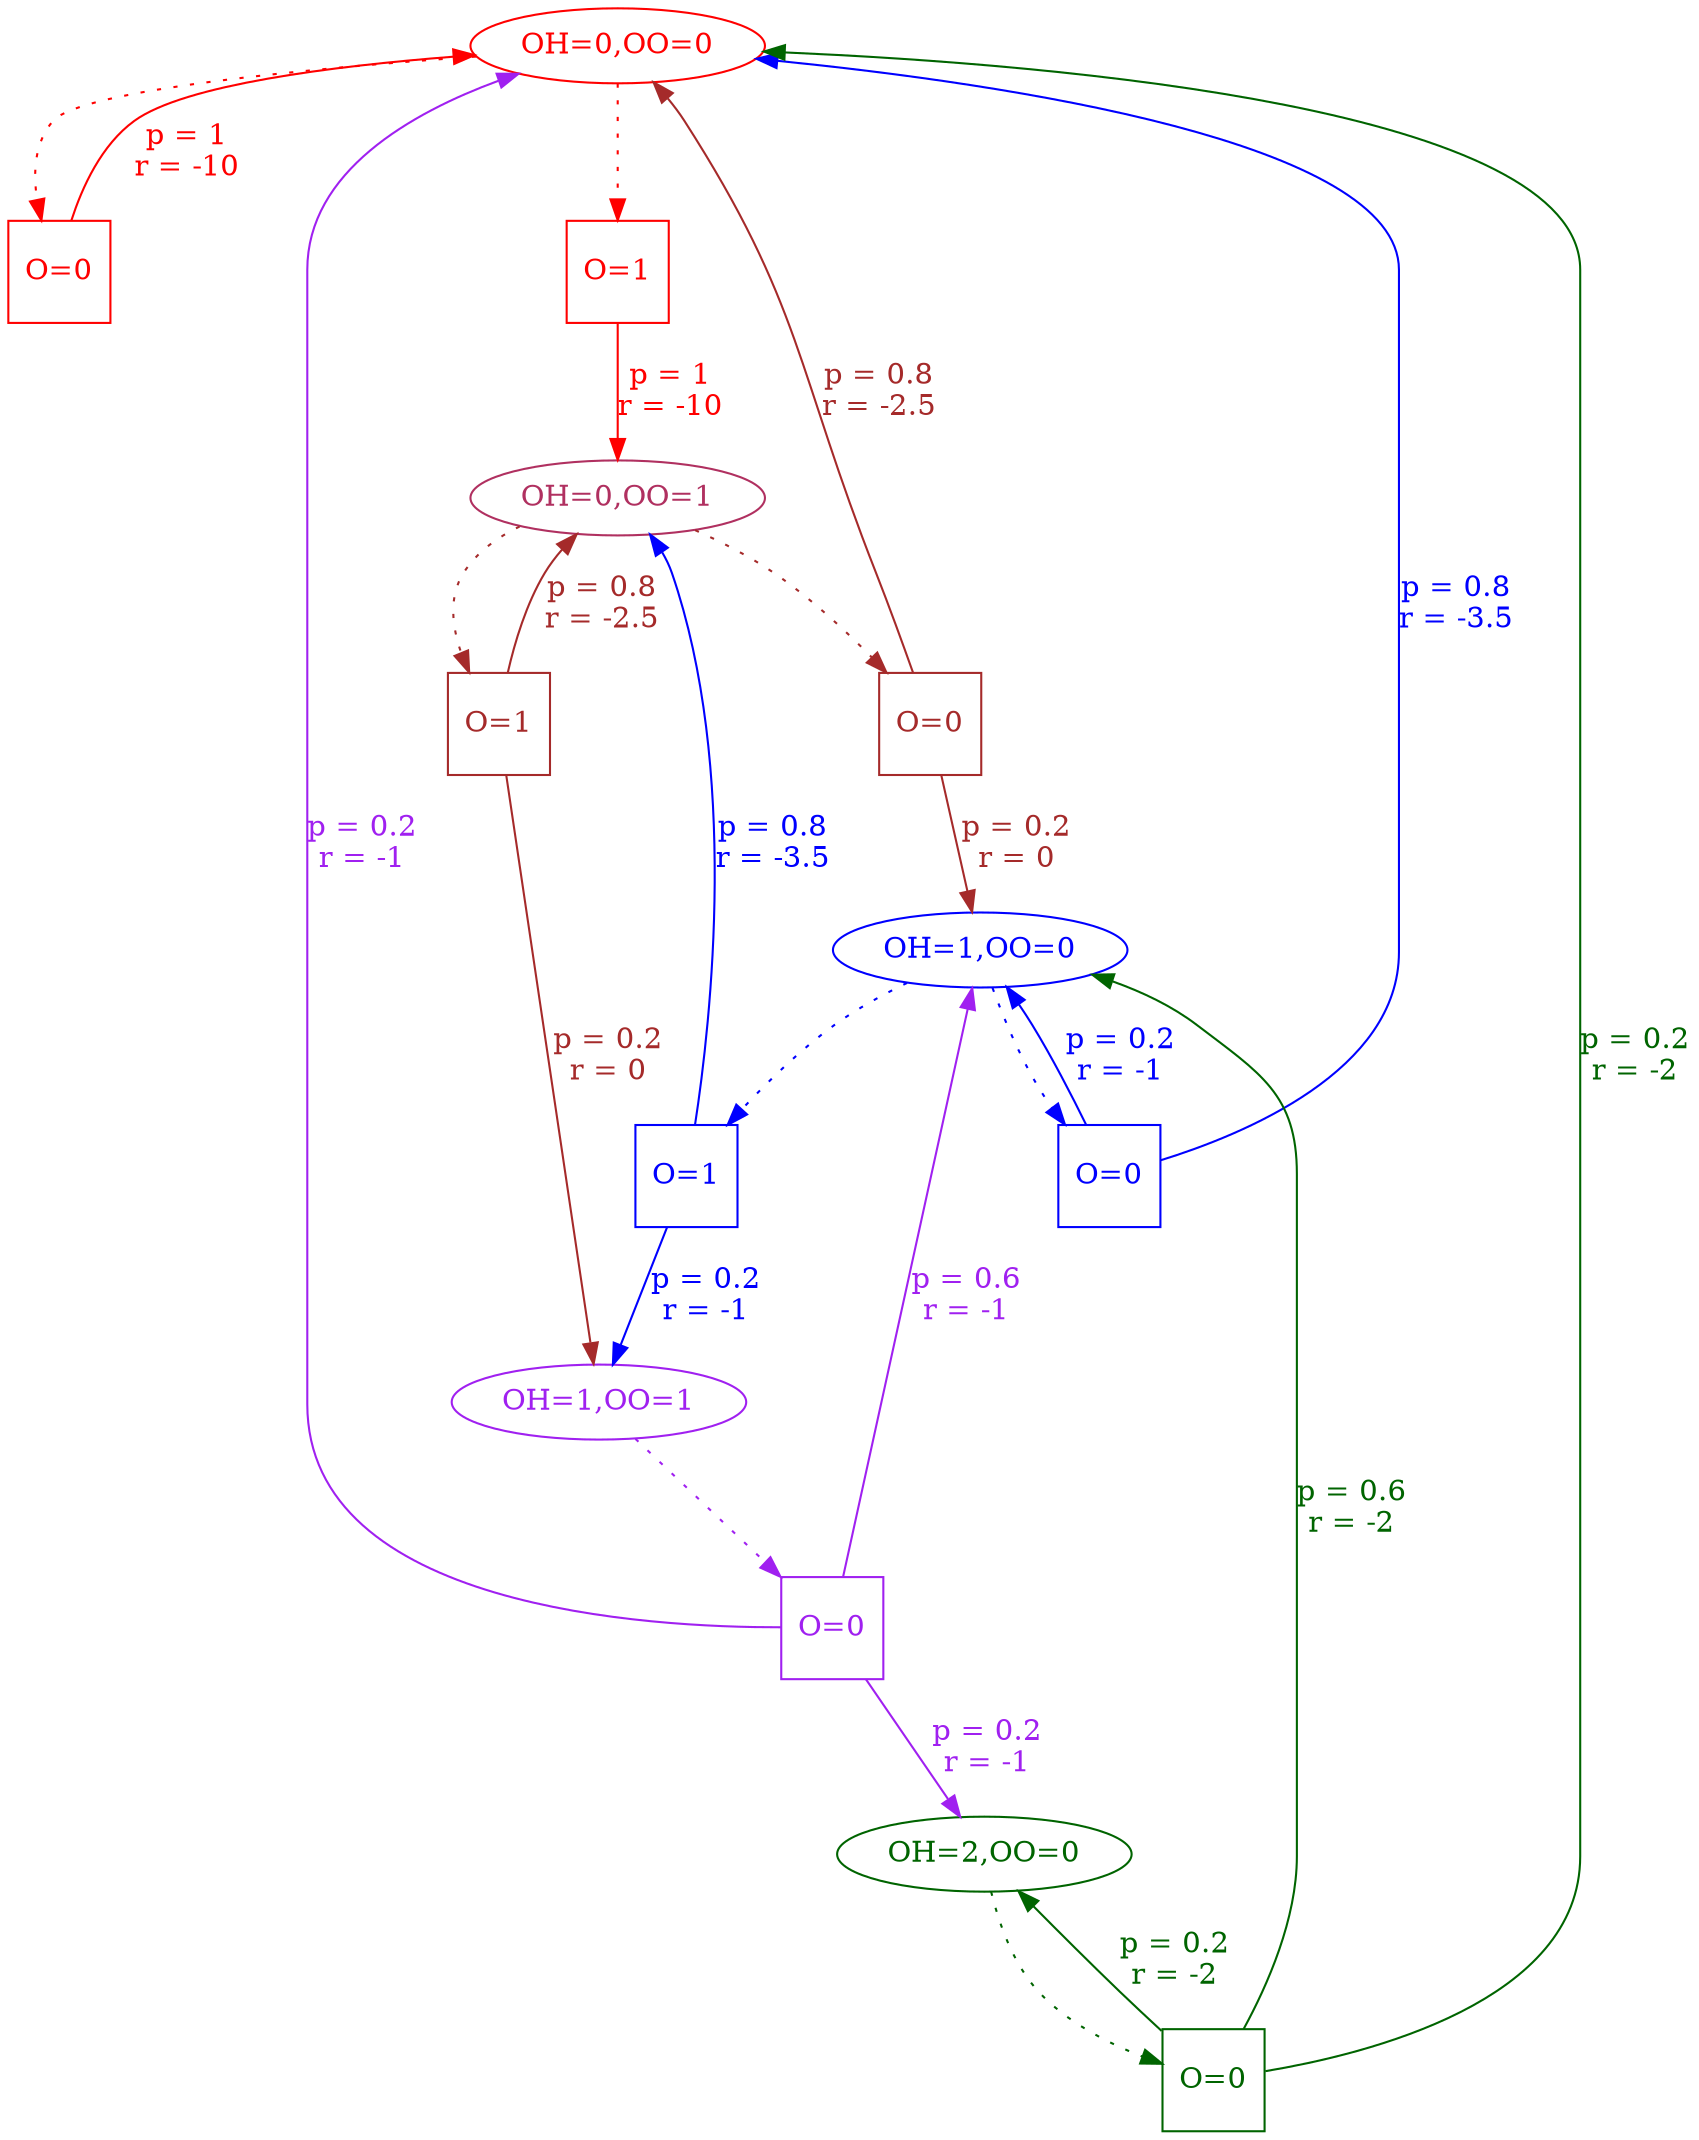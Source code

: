 digraph simple_inventory
{
  /*
  Sequence of events in a day:
  1: Observe State (On-hand, On-Order) denoted as (OH, OO)
  2: Take Action: Place an Order (denoted as O)
  3: Record Reward as negative of holding cost of 1 per unit of on-hand inventory
  4: Received order quantity that was placed the previous day
  5: Experience random demand with probabilities:  P(0) = 0.2, P(1) = 0.6, P(2) = 0.2
  6: Record Reward as negative of stockout cost of 10 per unit of missed sale from demand
  
  Assume the action space (order quantity) is {0, 1} when OH + OO <= 1 and is {0} otherwise
  */
  nodesep = 0.6

  A [label="OH=0,OO=0", color=Red, fontcolor=Red]
  B [label="OH=1,OO=0", color=Blue, fontcolor=Blue]
  C [label="OH=2,OO=0", color=darkgreen, fontcolor=darkgreen]
  D [label="OH=0,OO=1", color=maroon, fontcolor=maroon]
  E [label="OH=1,OO=1", color=Purple, fontcolor=Purple]

  A0 [label="O=0", color=Red, fontcolor=Red, shape=square]
  A1 [label="O=1", color=Red, fontcolor=Red, shape=square]
  B0 [label="O=0", color=Blue, fontcolor=Blue, shape=square]
  B1 [label="O=1", color=Blue, fontcolor=Blue, shape=square]
  C0 [label="O=0", color=darkgreen, fontcolor=darkgreen, shape=square]
  D0 [label="O=0", color=Brown, fontcolor=Brown, shape=square]
  D1 [label="O=1", color=Brown, fontcolor=Brown, shape=square]
  E0 [label="O=0", color=Purple, fontcolor=Purple, shape=square]

  A->A0 [color=Red, fontcolor=Red, style=dotted]
  A->A1 [color=Red, fontcolor=Red, style=dotted]

  B->B0 [color=Blue, fontcolor=Blue, style=dotted]
  B->B1 [color=Blue, fontcolor=Blue, style=dotted]

  C->C0 [color=darkgreen, fontcolor=darkgreen, style=dotted]

  D->D0 [color=Brown, fontcolor=Brown, style=dotted]
  D->D1 [color=Brown, fontcolor=Brown, style=dotted]

  E->E0 [color=Purple, fontcolor=Purple, style=dotted]

  A0->A [label="p = 1\nr = -10", color=Red, fontcolor=Red]
  A1->D [label="p = 1\nr = -10", color=Red, fontcolor=Red]

  B0->A [label="p = 0.8\nr = -3.5", color=Blue, fontcolor=Blue]
  B0->B [label="p = 0.2\nr = -1", color=Blue, fontcolor=Blue]

  B1->D [label="p = 0.8\nr = -3.5", color=Blue, fontcolor=Blue]
  B1->E [label="p = 0.2\nr = -1", color=Blue, fontcolor=Blue]

  C0->A [label="p = 0.2\nr = -2", color=darkgreen, fontcolor=darkgreen]
  C0->B [label="p = 0.6\nr = -2", color=darkgreen, fontcolor=darkgreen]
  C0->C [label="p = 0.2\nr = -2", color=darkgreen, fontcolor=darkgreen]

  D0->A [label="p = 0.8\nr = -2.5", color=Brown, fontcolor=Brown]
  D0->B [label="p = 0.2\nr = 0", color=Brown, fontcolor=Brown]

  D1->D [label="p = 0.8\nr = -2.5", color=Brown, fontcolor=Brown]
  D1->E [label="p = 0.2\nr = 0", color=Brown, fontcolor=Brown]
  
  E0->A [label="p = 0.2\nr = -1", color=Purple, fontcolor=Purple]
  E0->B [label="p = 0.6\nr = -1", color=Purple, fontcolor=Purple]
  E0->C [label="p = 0.2\nr = -1", color=Purple, fontcolor=Purple]
}


